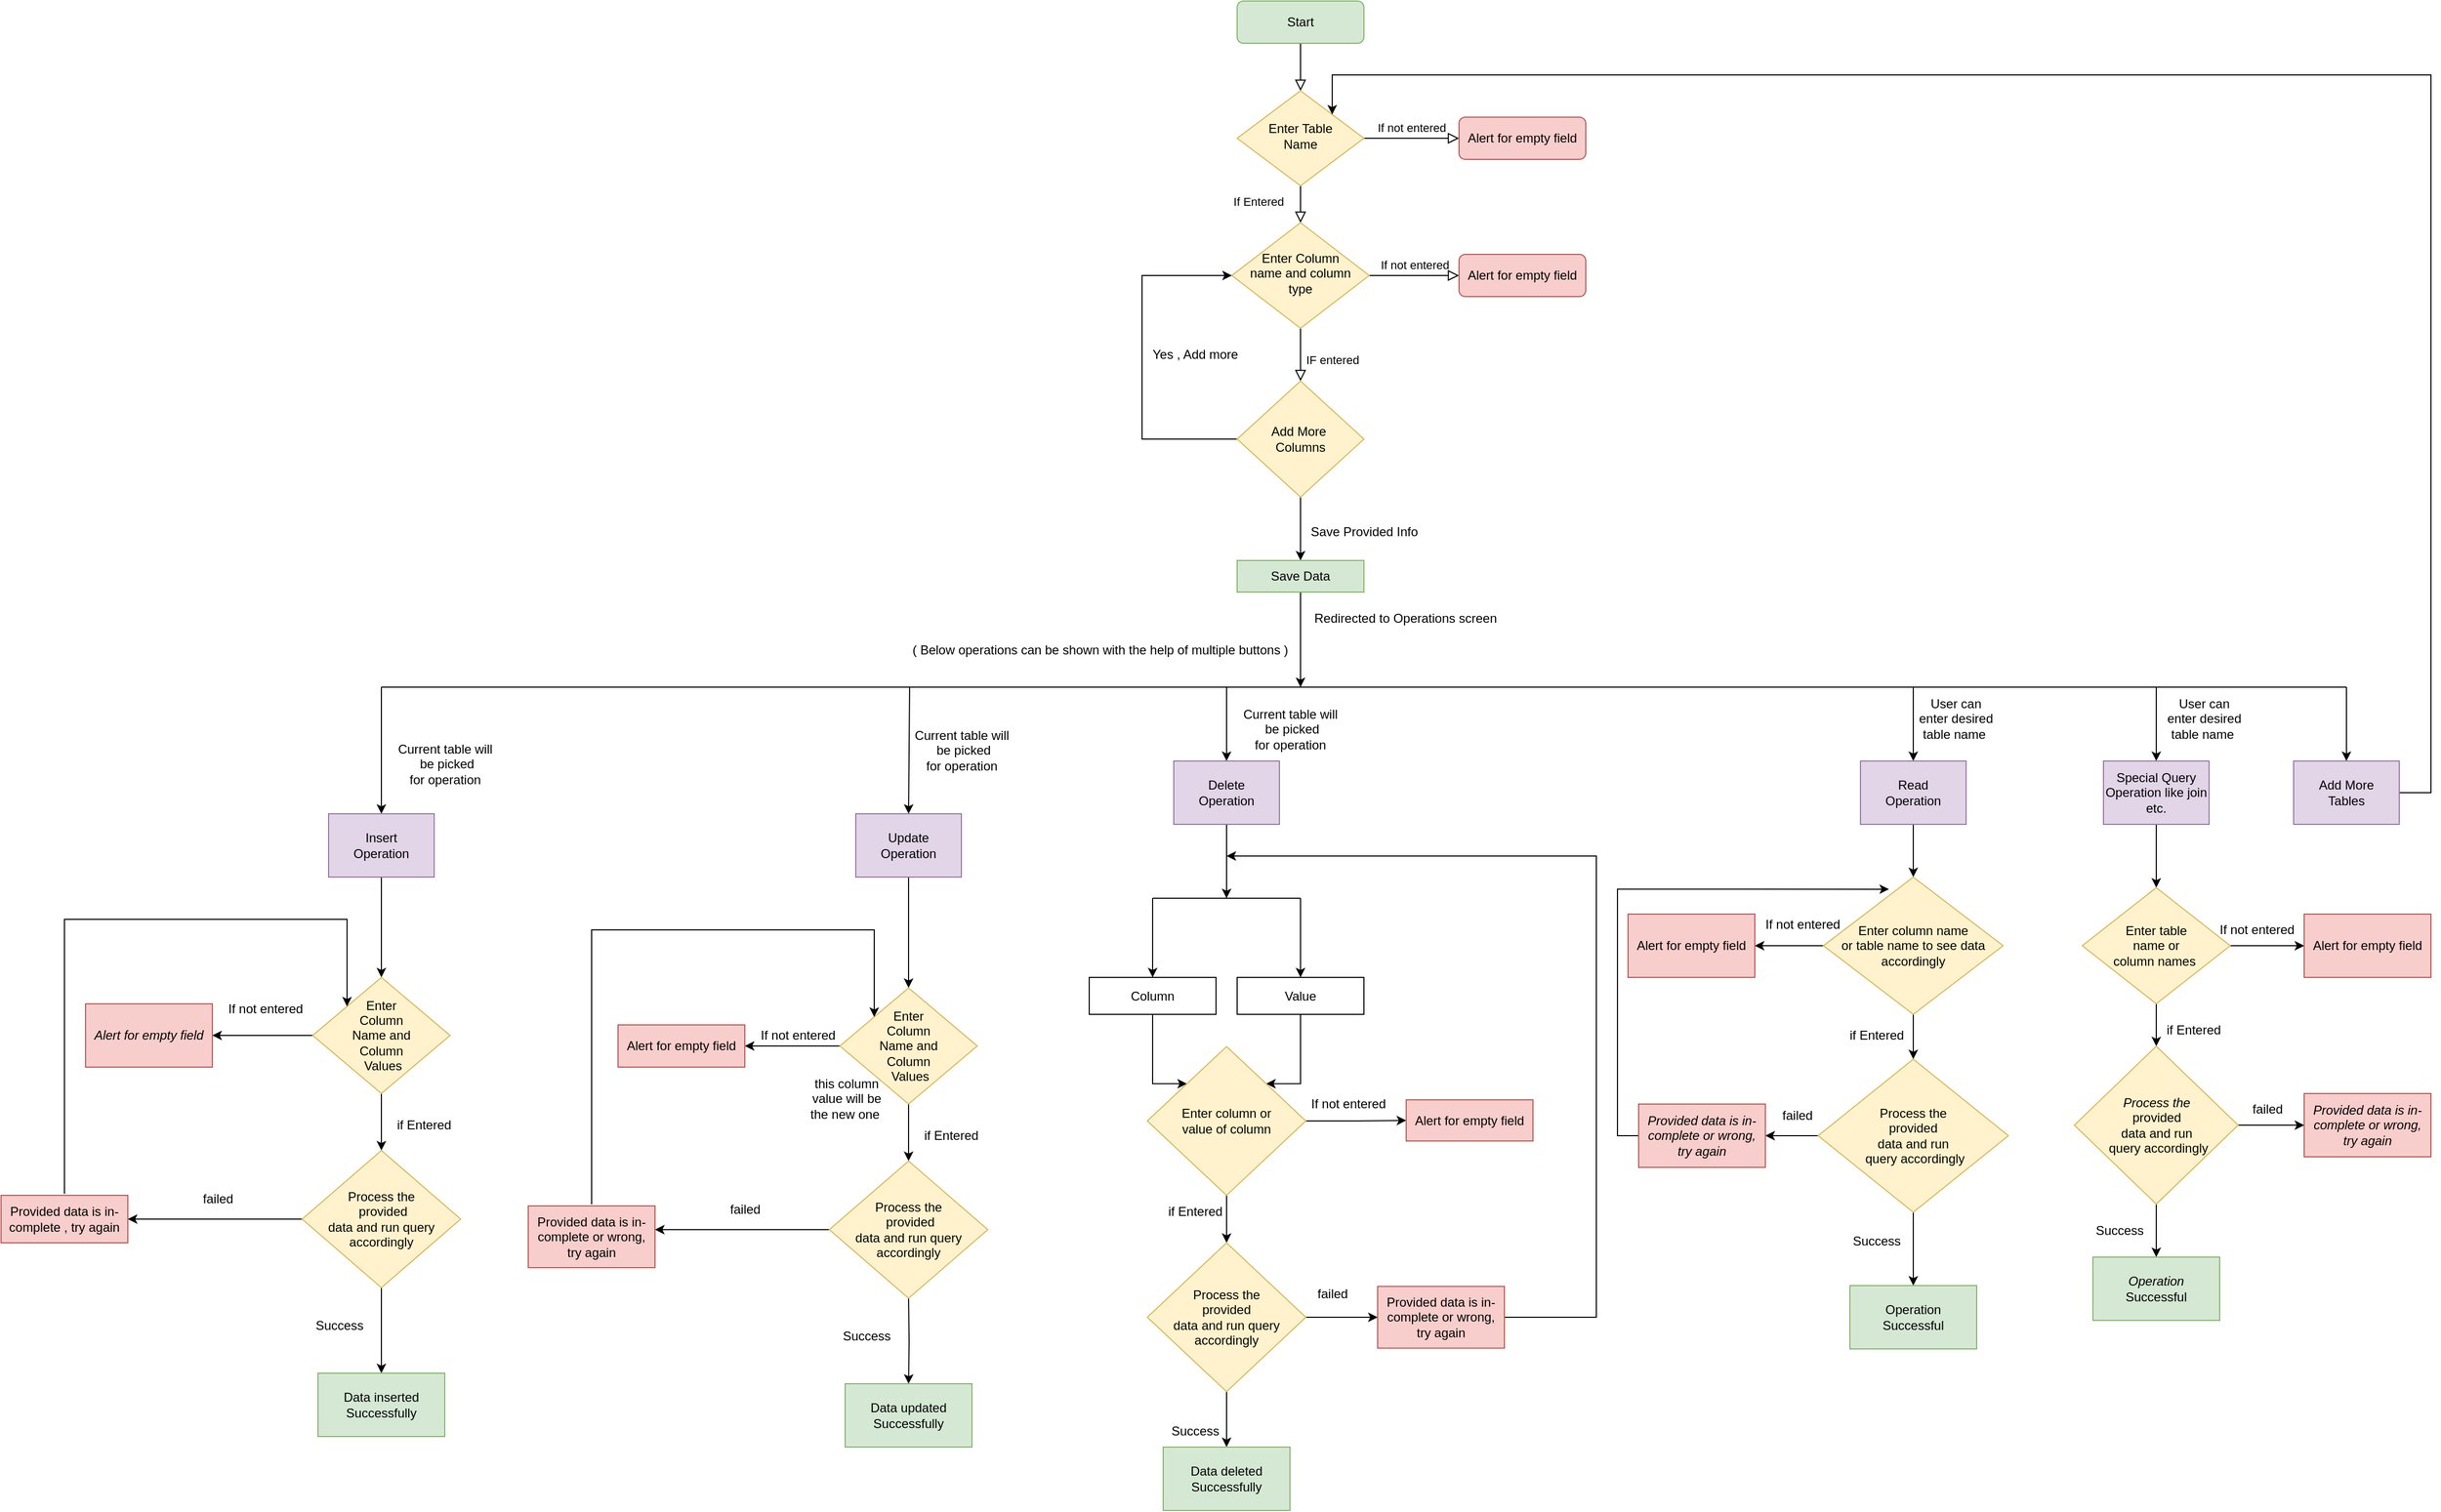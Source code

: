 <mxfile version="21.4.0" type="github">
  <diagram id="C5RBs43oDa-KdzZeNtuy" name="Page-1">
    <mxGraphModel dx="3404" dy="968" grid="1" gridSize="10" guides="1" tooltips="1" connect="1" arrows="1" fold="1" page="1" pageScale="1" pageWidth="827" pageHeight="1169" math="0" shadow="0">
      <root>
        <mxCell id="WIyWlLk6GJQsqaUBKTNV-0" />
        <mxCell id="WIyWlLk6GJQsqaUBKTNV-1" parent="WIyWlLk6GJQsqaUBKTNV-0" />
        <mxCell id="WIyWlLk6GJQsqaUBKTNV-2" value="" style="rounded=0;html=1;jettySize=auto;orthogonalLoop=1;fontSize=11;endArrow=block;endFill=0;endSize=8;strokeWidth=1;shadow=0;labelBackgroundColor=none;edgeStyle=orthogonalEdgeStyle;" parent="WIyWlLk6GJQsqaUBKTNV-1" source="WIyWlLk6GJQsqaUBKTNV-3" target="WIyWlLk6GJQsqaUBKTNV-6" edge="1">
          <mxGeometry relative="1" as="geometry" />
        </mxCell>
        <mxCell id="WIyWlLk6GJQsqaUBKTNV-3" value="Start" style="rounded=1;whiteSpace=wrap;html=1;fontSize=12;glass=0;strokeWidth=1;shadow=0;fillColor=#d5e8d4;strokeColor=#82b366;" parent="WIyWlLk6GJQsqaUBKTNV-1" vertex="1">
          <mxGeometry x="160" y="80" width="120" height="40" as="geometry" />
        </mxCell>
        <mxCell id="WIyWlLk6GJQsqaUBKTNV-4" value="If Entered" style="rounded=0;html=1;jettySize=auto;orthogonalLoop=1;fontSize=11;endArrow=block;endFill=0;endSize=8;strokeWidth=1;shadow=0;labelBackgroundColor=none;edgeStyle=orthogonalEdgeStyle;" parent="WIyWlLk6GJQsqaUBKTNV-1" source="WIyWlLk6GJQsqaUBKTNV-6" target="WIyWlLk6GJQsqaUBKTNV-10" edge="1">
          <mxGeometry x="0.111" y="-40" relative="1" as="geometry">
            <mxPoint as="offset" />
          </mxGeometry>
        </mxCell>
        <mxCell id="WIyWlLk6GJQsqaUBKTNV-5" value="If not entered" style="edgeStyle=orthogonalEdgeStyle;rounded=0;html=1;jettySize=auto;orthogonalLoop=1;fontSize=11;endArrow=block;endFill=0;endSize=8;strokeWidth=1;shadow=0;labelBackgroundColor=none;" parent="WIyWlLk6GJQsqaUBKTNV-1" source="WIyWlLk6GJQsqaUBKTNV-6" target="WIyWlLk6GJQsqaUBKTNV-7" edge="1">
          <mxGeometry y="10" relative="1" as="geometry">
            <mxPoint as="offset" />
          </mxGeometry>
        </mxCell>
        <mxCell id="WIyWlLk6GJQsqaUBKTNV-6" value="Enter Table&lt;br&gt;Name" style="rhombus;whiteSpace=wrap;html=1;shadow=0;fontFamily=Helvetica;fontSize=12;align=center;strokeWidth=1;spacing=6;spacingTop=-4;fillColor=#fff2cc;strokeColor=#d6b656;" parent="WIyWlLk6GJQsqaUBKTNV-1" vertex="1">
          <mxGeometry x="160" y="165" width="120" height="90" as="geometry" />
        </mxCell>
        <mxCell id="WIyWlLk6GJQsqaUBKTNV-7" value="Alert for empty field" style="rounded=1;whiteSpace=wrap;html=1;fontSize=12;glass=0;strokeWidth=1;shadow=0;fillColor=#f8cecc;strokeColor=#b85450;" parent="WIyWlLk6GJQsqaUBKTNV-1" vertex="1">
          <mxGeometry x="370" y="190" width="120" height="40" as="geometry" />
        </mxCell>
        <mxCell id="WIyWlLk6GJQsqaUBKTNV-8" value="IF entered" style="rounded=0;html=1;jettySize=auto;orthogonalLoop=1;fontSize=11;endArrow=block;endFill=0;endSize=8;strokeWidth=1;shadow=0;labelBackgroundColor=none;edgeStyle=orthogonalEdgeStyle;entryX=0.5;entryY=0;entryDx=0;entryDy=0;" parent="WIyWlLk6GJQsqaUBKTNV-1" source="WIyWlLk6GJQsqaUBKTNV-10" target="-_lmY-xBmMYkseRW9HX6-0" edge="1">
          <mxGeometry x="0.2" y="30" relative="1" as="geometry">
            <mxPoint as="offset" />
            <mxPoint x="220" y="440" as="targetPoint" />
          </mxGeometry>
        </mxCell>
        <mxCell id="WIyWlLk6GJQsqaUBKTNV-9" value="If not entered" style="edgeStyle=orthogonalEdgeStyle;rounded=0;html=1;jettySize=auto;orthogonalLoop=1;fontSize=11;endArrow=block;endFill=0;endSize=8;strokeWidth=1;shadow=0;labelBackgroundColor=none;" parent="WIyWlLk6GJQsqaUBKTNV-1" source="WIyWlLk6GJQsqaUBKTNV-10" target="WIyWlLk6GJQsqaUBKTNV-12" edge="1">
          <mxGeometry y="10" relative="1" as="geometry">
            <mxPoint as="offset" />
          </mxGeometry>
        </mxCell>
        <mxCell id="WIyWlLk6GJQsqaUBKTNV-10" value="Enter Column &lt;br&gt;name and column type" style="rhombus;whiteSpace=wrap;html=1;shadow=0;fontFamily=Helvetica;fontSize=12;align=center;strokeWidth=1;spacing=6;spacingTop=-4;fillColor=#fff2cc;strokeColor=#d6b656;" parent="WIyWlLk6GJQsqaUBKTNV-1" vertex="1">
          <mxGeometry x="155" y="290" width="130" height="100" as="geometry" />
        </mxCell>
        <mxCell id="WIyWlLk6GJQsqaUBKTNV-12" value="Alert for empty field" style="rounded=1;whiteSpace=wrap;html=1;fontSize=12;glass=0;strokeWidth=1;shadow=0;fillColor=#f8cecc;strokeColor=#b85450;" parent="WIyWlLk6GJQsqaUBKTNV-1" vertex="1">
          <mxGeometry x="370" y="320" width="120" height="40" as="geometry" />
        </mxCell>
        <mxCell id="-_lmY-xBmMYkseRW9HX6-1" style="edgeStyle=orthogonalEdgeStyle;rounded=0;orthogonalLoop=1;jettySize=auto;html=1;entryX=0;entryY=0.5;entryDx=0;entryDy=0;" parent="WIyWlLk6GJQsqaUBKTNV-1" source="-_lmY-xBmMYkseRW9HX6-0" target="WIyWlLk6GJQsqaUBKTNV-10" edge="1">
          <mxGeometry relative="1" as="geometry">
            <Array as="points">
              <mxPoint x="70" y="495" />
              <mxPoint x="70" y="340" />
            </Array>
          </mxGeometry>
        </mxCell>
        <mxCell id="-_lmY-xBmMYkseRW9HX6-4" value="" style="edgeStyle=orthogonalEdgeStyle;rounded=0;orthogonalLoop=1;jettySize=auto;html=1;" parent="WIyWlLk6GJQsqaUBKTNV-1" source="-_lmY-xBmMYkseRW9HX6-0" target="-_lmY-xBmMYkseRW9HX6-3" edge="1">
          <mxGeometry relative="1" as="geometry" />
        </mxCell>
        <mxCell id="-_lmY-xBmMYkseRW9HX6-0" value="Add More&amp;nbsp;&lt;br&gt;Columns" style="rhombus;whiteSpace=wrap;html=1;fillColor=#fff2cc;strokeColor=#d6b656;" parent="WIyWlLk6GJQsqaUBKTNV-1" vertex="1">
          <mxGeometry x="160" y="440" width="120" height="110" as="geometry" />
        </mxCell>
        <mxCell id="-_lmY-xBmMYkseRW9HX6-2" value="Yes , Add more" style="text;html=1;align=center;verticalAlign=middle;resizable=0;points=[];autosize=1;strokeColor=none;fillColor=none;" parent="WIyWlLk6GJQsqaUBKTNV-1" vertex="1">
          <mxGeometry x="70" y="400" width="100" height="30" as="geometry" />
        </mxCell>
        <mxCell id="-_lmY-xBmMYkseRW9HX6-7" value="" style="edgeStyle=orthogonalEdgeStyle;rounded=0;orthogonalLoop=1;jettySize=auto;html=1;" parent="WIyWlLk6GJQsqaUBKTNV-1" source="-_lmY-xBmMYkseRW9HX6-3" edge="1">
          <mxGeometry relative="1" as="geometry">
            <mxPoint x="220" y="730" as="targetPoint" />
          </mxGeometry>
        </mxCell>
        <mxCell id="-_lmY-xBmMYkseRW9HX6-3" value="Save Data" style="whiteSpace=wrap;html=1;fillColor=#d5e8d4;strokeColor=#82b366;" parent="WIyWlLk6GJQsqaUBKTNV-1" vertex="1">
          <mxGeometry x="160" y="610" width="120" height="30" as="geometry" />
        </mxCell>
        <mxCell id="-_lmY-xBmMYkseRW9HX6-5" value="Save Provided Info" style="text;html=1;align=center;verticalAlign=middle;resizable=0;points=[];autosize=1;strokeColor=none;fillColor=none;" parent="WIyWlLk6GJQsqaUBKTNV-1" vertex="1">
          <mxGeometry x="220" y="568" width="120" height="30" as="geometry" />
        </mxCell>
        <mxCell id="-_lmY-xBmMYkseRW9HX6-8" value="Redirected to Operations screen" style="text;html=1;align=center;verticalAlign=middle;resizable=0;points=[];autosize=1;strokeColor=none;fillColor=none;" parent="WIyWlLk6GJQsqaUBKTNV-1" vertex="1">
          <mxGeometry x="219" y="650" width="200" height="30" as="geometry" />
        </mxCell>
        <mxCell id="-_lmY-xBmMYkseRW9HX6-9" value="" style="endArrow=none;html=1;rounded=0;" parent="WIyWlLk6GJQsqaUBKTNV-1" edge="1">
          <mxGeometry width="50" height="50" relative="1" as="geometry">
            <mxPoint x="-650" y="730" as="sourcePoint" />
            <mxPoint x="1210" y="730" as="targetPoint" />
          </mxGeometry>
        </mxCell>
        <mxCell id="-_lmY-xBmMYkseRW9HX6-10" value="" style="endArrow=classic;html=1;rounded=0;entryX=0.5;entryY=0;entryDx=0;entryDy=0;" parent="WIyWlLk6GJQsqaUBKTNV-1" target="-_lmY-xBmMYkseRW9HX6-14" edge="1">
          <mxGeometry width="50" height="50" relative="1" as="geometry">
            <mxPoint x="-150" y="730" as="sourcePoint" />
            <mxPoint x="10" y="800" as="targetPoint" />
          </mxGeometry>
        </mxCell>
        <mxCell id="-_lmY-xBmMYkseRW9HX6-11" value="" style="endArrow=classic;html=1;rounded=0;entryX=0.5;entryY=0;entryDx=0;entryDy=0;" parent="WIyWlLk6GJQsqaUBKTNV-1" target="-_lmY-xBmMYkseRW9HX6-15" edge="1">
          <mxGeometry width="50" height="50" relative="1" as="geometry">
            <mxPoint x="150" y="730" as="sourcePoint" />
            <mxPoint x="155" y="800" as="targetPoint" />
          </mxGeometry>
        </mxCell>
        <mxCell id="-_lmY-xBmMYkseRW9HX6-12" value="" style="endArrow=classic;html=1;rounded=0;entryX=0.5;entryY=0;entryDx=0;entryDy=0;" parent="WIyWlLk6GJQsqaUBKTNV-1" target="-_lmY-xBmMYkseRW9HX6-16" edge="1">
          <mxGeometry width="50" height="50" relative="1" as="geometry">
            <mxPoint x="800" y="730" as="sourcePoint" />
            <mxPoint x="300" y="800" as="targetPoint" />
          </mxGeometry>
        </mxCell>
        <mxCell id="-_lmY-xBmMYkseRW9HX6-13" value="" style="endArrow=classic;html=1;rounded=0;entryX=0.5;entryY=0;entryDx=0;entryDy=0;" parent="WIyWlLk6GJQsqaUBKTNV-1" target="-_lmY-xBmMYkseRW9HX6-18" edge="1">
          <mxGeometry width="50" height="50" relative="1" as="geometry">
            <mxPoint x="1030" y="730" as="sourcePoint" />
            <mxPoint x="429.58" y="800" as="targetPoint" />
          </mxGeometry>
        </mxCell>
        <mxCell id="26U39ZKC2mWOHKfWvAKI-32" style="edgeStyle=orthogonalEdgeStyle;rounded=0;orthogonalLoop=1;jettySize=auto;html=1;entryX=0.5;entryY=0;entryDx=0;entryDy=0;" edge="1" parent="WIyWlLk6GJQsqaUBKTNV-1" source="-_lmY-xBmMYkseRW9HX6-14" target="26U39ZKC2mWOHKfWvAKI-20">
          <mxGeometry relative="1" as="geometry" />
        </mxCell>
        <mxCell id="-_lmY-xBmMYkseRW9HX6-14" value="&lt;span style=&quot;font-style: normal;&quot;&gt;Update &lt;br&gt;Operation&lt;/span&gt;" style="rounded=0;whiteSpace=wrap;html=1;fontStyle=2;fillColor=#e1d5e7;strokeColor=#9673a6;" parent="WIyWlLk6GJQsqaUBKTNV-1" vertex="1">
          <mxGeometry x="-201" y="850" width="100" height="60" as="geometry" />
        </mxCell>
        <mxCell id="26U39ZKC2mWOHKfWvAKI-34" style="edgeStyle=orthogonalEdgeStyle;rounded=0;orthogonalLoop=1;jettySize=auto;html=1;" edge="1" parent="WIyWlLk6GJQsqaUBKTNV-1" source="-_lmY-xBmMYkseRW9HX6-15">
          <mxGeometry relative="1" as="geometry">
            <mxPoint x="150" y="930" as="targetPoint" />
          </mxGeometry>
        </mxCell>
        <mxCell id="-_lmY-xBmMYkseRW9HX6-15" value="&lt;span style=&quot;font-style: normal;&quot;&gt;Delete &lt;br&gt;Operation&lt;/span&gt;" style="rounded=0;whiteSpace=wrap;html=1;fontStyle=2;fillColor=#e1d5e7;strokeColor=#9673a6;" parent="WIyWlLk6GJQsqaUBKTNV-1" vertex="1">
          <mxGeometry x="100" y="800" width="100" height="60" as="geometry" />
        </mxCell>
        <mxCell id="26U39ZKC2mWOHKfWvAKI-61" value="" style="edgeStyle=orthogonalEdgeStyle;rounded=0;orthogonalLoop=1;jettySize=auto;html=1;" edge="1" parent="WIyWlLk6GJQsqaUBKTNV-1" source="-_lmY-xBmMYkseRW9HX6-16" target="26U39ZKC2mWOHKfWvAKI-60">
          <mxGeometry relative="1" as="geometry" />
        </mxCell>
        <mxCell id="-_lmY-xBmMYkseRW9HX6-16" value="&lt;span style=&quot;font-style: normal;&quot;&gt;Read &lt;br&gt;Operation&lt;/span&gt;" style="rounded=0;whiteSpace=wrap;html=1;fontStyle=2;fillColor=#e1d5e7;strokeColor=#9673a6;" parent="WIyWlLk6GJQsqaUBKTNV-1" vertex="1">
          <mxGeometry x="750" y="800" width="100" height="60" as="geometry" />
        </mxCell>
        <mxCell id="26U39ZKC2mWOHKfWvAKI-77" value="" style="edgeStyle=orthogonalEdgeStyle;rounded=0;orthogonalLoop=1;jettySize=auto;html=1;" edge="1" parent="WIyWlLk6GJQsqaUBKTNV-1" source="-_lmY-xBmMYkseRW9HX6-18" target="26U39ZKC2mWOHKfWvAKI-76">
          <mxGeometry relative="1" as="geometry" />
        </mxCell>
        <mxCell id="-_lmY-xBmMYkseRW9HX6-18" value="&lt;span style=&quot;font-style: normal;&quot;&gt;Special Query Operation like join etc.&lt;/span&gt;" style="rounded=0;whiteSpace=wrap;html=1;fontStyle=2;fillColor=#e1d5e7;strokeColor=#9673a6;" parent="WIyWlLk6GJQsqaUBKTNV-1" vertex="1">
          <mxGeometry x="980" y="800" width="100" height="60" as="geometry" />
        </mxCell>
        <mxCell id="-_lmY-xBmMYkseRW9HX6-19" value="" style="endArrow=classic;html=1;rounded=0;entryX=0.5;entryY=0;entryDx=0;entryDy=0;" parent="WIyWlLk6GJQsqaUBKTNV-1" target="-_lmY-xBmMYkseRW9HX6-20" edge="1">
          <mxGeometry width="50" height="50" relative="1" as="geometry">
            <mxPoint x="1210" y="730" as="sourcePoint" />
            <mxPoint x="560" y="800" as="targetPoint" />
          </mxGeometry>
        </mxCell>
        <mxCell id="26U39ZKC2mWOHKfWvAKI-13" style="edgeStyle=orthogonalEdgeStyle;rounded=0;orthogonalLoop=1;jettySize=auto;html=1;entryX=1;entryY=0;entryDx=0;entryDy=0;exitX=1;exitY=0.5;exitDx=0;exitDy=0;" edge="1" parent="WIyWlLk6GJQsqaUBKTNV-1" source="-_lmY-xBmMYkseRW9HX6-20" target="WIyWlLk6GJQsqaUBKTNV-6">
          <mxGeometry relative="1" as="geometry">
            <Array as="points">
              <mxPoint x="1290" y="830" />
              <mxPoint x="1290" y="150" />
              <mxPoint x="250" y="150" />
            </Array>
          </mxGeometry>
        </mxCell>
        <mxCell id="-_lmY-xBmMYkseRW9HX6-20" value="&lt;span style=&quot;font-style: normal;&quot;&gt;Add More &lt;br&gt;Tables&lt;/span&gt;" style="rounded=0;whiteSpace=wrap;html=1;fontStyle=2;fillColor=#e1d5e7;strokeColor=#9673a6;" parent="WIyWlLk6GJQsqaUBKTNV-1" vertex="1">
          <mxGeometry x="1160" y="800" width="100" height="60" as="geometry" />
        </mxCell>
        <mxCell id="-_lmY-xBmMYkseRW9HX6-21" value="( Below operations can be shown with the help of multiple buttons )" style="text;html=1;align=center;verticalAlign=middle;resizable=0;points=[];autosize=1;strokeColor=none;fillColor=none;" parent="WIyWlLk6GJQsqaUBKTNV-1" vertex="1">
          <mxGeometry x="-160" y="680" width="380" height="30" as="geometry" />
        </mxCell>
        <mxCell id="-_lmY-xBmMYkseRW9HX6-22" value="" style="endArrow=classic;html=1;rounded=0;entryX=0.5;entryY=0;entryDx=0;entryDy=0;" parent="WIyWlLk6GJQsqaUBKTNV-1" target="-_lmY-xBmMYkseRW9HX6-23" edge="1">
          <mxGeometry width="50" height="50" relative="1" as="geometry">
            <mxPoint x="-650" y="730" as="sourcePoint" />
            <mxPoint x="-160" y="800" as="targetPoint" />
          </mxGeometry>
        </mxCell>
        <mxCell id="26U39ZKC2mWOHKfWvAKI-1" value="" style="edgeStyle=orthogonalEdgeStyle;rounded=0;orthogonalLoop=1;jettySize=auto;html=1;" edge="1" parent="WIyWlLk6GJQsqaUBKTNV-1" source="-_lmY-xBmMYkseRW9HX6-23" target="26U39ZKC2mWOHKfWvAKI-0">
          <mxGeometry relative="1" as="geometry" />
        </mxCell>
        <mxCell id="-_lmY-xBmMYkseRW9HX6-23" value="&lt;span style=&quot;font-style: normal;&quot;&gt;Insert &lt;br&gt;Operation&lt;/span&gt;" style="rounded=0;whiteSpace=wrap;html=1;fontStyle=2;fillColor=#e1d5e7;strokeColor=#9673a6;" parent="WIyWlLk6GJQsqaUBKTNV-1" vertex="1">
          <mxGeometry x="-700" y="850" width="100" height="60" as="geometry" />
        </mxCell>
        <mxCell id="26U39ZKC2mWOHKfWvAKI-3" value="" style="edgeStyle=orthogonalEdgeStyle;rounded=0;orthogonalLoop=1;jettySize=auto;html=1;" edge="1" parent="WIyWlLk6GJQsqaUBKTNV-1" source="26U39ZKC2mWOHKfWvAKI-0" target="26U39ZKC2mWOHKfWvAKI-2">
          <mxGeometry relative="1" as="geometry" />
        </mxCell>
        <mxCell id="26U39ZKC2mWOHKfWvAKI-6" value="" style="edgeStyle=orthogonalEdgeStyle;rounded=0;orthogonalLoop=1;jettySize=auto;html=1;entryX=0.5;entryY=0;entryDx=0;entryDy=0;" edge="1" parent="WIyWlLk6GJQsqaUBKTNV-1" source="26U39ZKC2mWOHKfWvAKI-0" target="26U39ZKC2mWOHKfWvAKI-9">
          <mxGeometry relative="1" as="geometry">
            <mxPoint x="-160" y="1090" as="targetPoint" />
          </mxGeometry>
        </mxCell>
        <mxCell id="26U39ZKC2mWOHKfWvAKI-0" value="&lt;span style=&quot;font-style: normal;&quot;&gt;Enter &lt;br&gt;Column &lt;br&gt;Name and &lt;br&gt;Column&lt;br&gt;&amp;nbsp;Values&lt;/span&gt;" style="rhombus;whiteSpace=wrap;html=1;rounded=0;fontStyle=2;fillColor=#fff2cc;strokeColor=#d6b656;" vertex="1" parent="WIyWlLk6GJQsqaUBKTNV-1">
          <mxGeometry x="-715" y="1005" width="130" height="110" as="geometry" />
        </mxCell>
        <mxCell id="26U39ZKC2mWOHKfWvAKI-2" value="Alert for empty field" style="whiteSpace=wrap;html=1;rounded=0;fontStyle=2;fillColor=#f8cecc;strokeColor=#b85450;" vertex="1" parent="WIyWlLk6GJQsqaUBKTNV-1">
          <mxGeometry x="-930" y="1030" width="120" height="60" as="geometry" />
        </mxCell>
        <mxCell id="26U39ZKC2mWOHKfWvAKI-4" value="If not entered" style="text;html=1;align=center;verticalAlign=middle;resizable=0;points=[];autosize=1;strokeColor=none;fillColor=none;" vertex="1" parent="WIyWlLk6GJQsqaUBKTNV-1">
          <mxGeometry x="-805" y="1020" width="90" height="30" as="geometry" />
        </mxCell>
        <mxCell id="26U39ZKC2mWOHKfWvAKI-7" value="if Entered" style="text;html=1;align=center;verticalAlign=middle;resizable=0;points=[];autosize=1;strokeColor=none;fillColor=none;" vertex="1" parent="WIyWlLk6GJQsqaUBKTNV-1">
          <mxGeometry x="-645" y="1130" width="70" height="30" as="geometry" />
        </mxCell>
        <mxCell id="26U39ZKC2mWOHKfWvAKI-11" value="" style="edgeStyle=orthogonalEdgeStyle;rounded=0;orthogonalLoop=1;jettySize=auto;html=1;" edge="1" parent="WIyWlLk6GJQsqaUBKTNV-1" source="26U39ZKC2mWOHKfWvAKI-9" target="26U39ZKC2mWOHKfWvAKI-10">
          <mxGeometry relative="1" as="geometry" />
        </mxCell>
        <mxCell id="26U39ZKC2mWOHKfWvAKI-15" value="" style="edgeStyle=orthogonalEdgeStyle;rounded=0;orthogonalLoop=1;jettySize=auto;html=1;" edge="1" parent="WIyWlLk6GJQsqaUBKTNV-1" source="26U39ZKC2mWOHKfWvAKI-9" target="26U39ZKC2mWOHKfWvAKI-14">
          <mxGeometry relative="1" as="geometry" />
        </mxCell>
        <mxCell id="26U39ZKC2mWOHKfWvAKI-9" value="Process the&lt;br&gt;&amp;nbsp;provided &lt;br&gt;data and run query accordingly" style="rhombus;whiteSpace=wrap;html=1;fillColor=#fff2cc;strokeColor=#d6b656;" vertex="1" parent="WIyWlLk6GJQsqaUBKTNV-1">
          <mxGeometry x="-725" y="1169" width="150" height="130" as="geometry" />
        </mxCell>
        <mxCell id="26U39ZKC2mWOHKfWvAKI-10" value="Data inserted Successfully" style="whiteSpace=wrap;html=1;fillColor=#d5e8d4;strokeColor=#82b366;" vertex="1" parent="WIyWlLk6GJQsqaUBKTNV-1">
          <mxGeometry x="-710" y="1380" width="120" height="60" as="geometry" />
        </mxCell>
        <mxCell id="26U39ZKC2mWOHKfWvAKI-12" value="Success" style="text;html=1;align=center;verticalAlign=middle;resizable=0;points=[];autosize=1;strokeColor=none;fillColor=none;" vertex="1" parent="WIyWlLk6GJQsqaUBKTNV-1">
          <mxGeometry x="-725" y="1320" width="70" height="30" as="geometry" />
        </mxCell>
        <mxCell id="26U39ZKC2mWOHKfWvAKI-17" style="edgeStyle=orthogonalEdgeStyle;rounded=0;orthogonalLoop=1;jettySize=auto;html=1;entryX=0;entryY=0;entryDx=0;entryDy=0;" edge="1" parent="WIyWlLk6GJQsqaUBKTNV-1" target="26U39ZKC2mWOHKfWvAKI-0">
          <mxGeometry relative="1" as="geometry">
            <mxPoint x="-950" y="1210" as="sourcePoint" />
            <Array as="points">
              <mxPoint x="-950" y="950" />
              <mxPoint x="-682" y="950" />
            </Array>
          </mxGeometry>
        </mxCell>
        <mxCell id="26U39ZKC2mWOHKfWvAKI-14" value="Provided data is in-complete , try again" style="whiteSpace=wrap;html=1;fillColor=#f8cecc;strokeColor=#b85450;" vertex="1" parent="WIyWlLk6GJQsqaUBKTNV-1">
          <mxGeometry x="-1010" y="1211.5" width="120" height="45" as="geometry" />
        </mxCell>
        <mxCell id="26U39ZKC2mWOHKfWvAKI-16" value="failed" style="text;html=1;align=center;verticalAlign=middle;resizable=0;points=[];autosize=1;strokeColor=none;fillColor=none;" vertex="1" parent="WIyWlLk6GJQsqaUBKTNV-1">
          <mxGeometry x="-830" y="1200" width="50" height="30" as="geometry" />
        </mxCell>
        <mxCell id="26U39ZKC2mWOHKfWvAKI-18" value="" style="edgeStyle=orthogonalEdgeStyle;rounded=0;orthogonalLoop=1;jettySize=auto;html=1;" edge="1" source="26U39ZKC2mWOHKfWvAKI-20" target="26U39ZKC2mWOHKfWvAKI-21" parent="WIyWlLk6GJQsqaUBKTNV-1">
          <mxGeometry relative="1" as="geometry" />
        </mxCell>
        <mxCell id="26U39ZKC2mWOHKfWvAKI-19" value="" style="edgeStyle=orthogonalEdgeStyle;rounded=0;orthogonalLoop=1;jettySize=auto;html=1;entryX=0.5;entryY=0;entryDx=0;entryDy=0;" edge="1" source="26U39ZKC2mWOHKfWvAKI-20" parent="WIyWlLk6GJQsqaUBKTNV-1">
          <mxGeometry relative="1" as="geometry">
            <mxPoint x="-151.0" y="1179" as="targetPoint" />
          </mxGeometry>
        </mxCell>
        <mxCell id="26U39ZKC2mWOHKfWvAKI-20" value="&lt;span style=&quot;font-style: normal;&quot;&gt;Enter &lt;br&gt;Column &lt;br&gt;Name and &lt;br&gt;Column&lt;br&gt;&amp;nbsp;Values&lt;/span&gt;" style="rhombus;whiteSpace=wrap;html=1;rounded=0;fontStyle=2;fillColor=#fff2cc;strokeColor=#d6b656;" vertex="1" parent="WIyWlLk6GJQsqaUBKTNV-1">
          <mxGeometry x="-216" y="1015" width="130" height="110" as="geometry" />
        </mxCell>
        <mxCell id="26U39ZKC2mWOHKfWvAKI-21" value="&lt;span style=&quot;font-style: normal;&quot;&gt;Alert for empty field&lt;/span&gt;" style="whiteSpace=wrap;html=1;rounded=0;fontStyle=2;fillColor=#f8cecc;strokeColor=#b85450;" vertex="1" parent="WIyWlLk6GJQsqaUBKTNV-1">
          <mxGeometry x="-426" y="1050" width="120" height="40" as="geometry" />
        </mxCell>
        <mxCell id="26U39ZKC2mWOHKfWvAKI-22" value="If not entered" style="text;html=1;align=center;verticalAlign=middle;resizable=0;points=[];autosize=1;strokeColor=none;fillColor=none;" vertex="1" parent="WIyWlLk6GJQsqaUBKTNV-1">
          <mxGeometry x="-301" y="1045" width="90" height="30" as="geometry" />
        </mxCell>
        <mxCell id="26U39ZKC2mWOHKfWvAKI-23" value="if Entered" style="text;html=1;align=center;verticalAlign=middle;resizable=0;points=[];autosize=1;strokeColor=none;fillColor=none;" vertex="1" parent="WIyWlLk6GJQsqaUBKTNV-1">
          <mxGeometry x="-146" y="1140" width="70" height="30" as="geometry" />
        </mxCell>
        <mxCell id="26U39ZKC2mWOHKfWvAKI-24" value="" style="edgeStyle=orthogonalEdgeStyle;rounded=0;orthogonalLoop=1;jettySize=auto;html=1;" edge="1" target="26U39ZKC2mWOHKfWvAKI-27" parent="WIyWlLk6GJQsqaUBKTNV-1">
          <mxGeometry relative="1" as="geometry">
            <mxPoint x="-151.0" y="1309" as="sourcePoint" />
          </mxGeometry>
        </mxCell>
        <mxCell id="26U39ZKC2mWOHKfWvAKI-25" value="" style="edgeStyle=orthogonalEdgeStyle;rounded=0;orthogonalLoop=1;jettySize=auto;html=1;" edge="1" parent="WIyWlLk6GJQsqaUBKTNV-1">
          <mxGeometry relative="1" as="geometry">
            <mxPoint x="-226.0" y="1244" as="sourcePoint" />
            <mxPoint x="-391.0" y="1244" as="targetPoint" />
          </mxGeometry>
        </mxCell>
        <mxCell id="26U39ZKC2mWOHKfWvAKI-26" value="Process the&lt;br&gt;&amp;nbsp;provided &lt;br&gt;data and run query accordingly" style="rhombus;whiteSpace=wrap;html=1;fillColor=#fff2cc;strokeColor=#d6b656;" vertex="1" parent="WIyWlLk6GJQsqaUBKTNV-1">
          <mxGeometry x="-226" y="1179" width="150" height="130" as="geometry" />
        </mxCell>
        <mxCell id="26U39ZKC2mWOHKfWvAKI-27" value="Data updated Successfully" style="whiteSpace=wrap;html=1;fillColor=#d5e8d4;strokeColor=#82b366;" vertex="1" parent="WIyWlLk6GJQsqaUBKTNV-1">
          <mxGeometry x="-211" y="1390" width="120" height="60" as="geometry" />
        </mxCell>
        <mxCell id="26U39ZKC2mWOHKfWvAKI-28" value="Success" style="text;html=1;align=center;verticalAlign=middle;resizable=0;points=[];autosize=1;strokeColor=none;fillColor=none;" vertex="1" parent="WIyWlLk6GJQsqaUBKTNV-1">
          <mxGeometry x="-226" y="1330" width="70" height="30" as="geometry" />
        </mxCell>
        <mxCell id="26U39ZKC2mWOHKfWvAKI-29" style="edgeStyle=orthogonalEdgeStyle;rounded=0;orthogonalLoop=1;jettySize=auto;html=1;entryX=0;entryY=0;entryDx=0;entryDy=0;" edge="1" target="26U39ZKC2mWOHKfWvAKI-20" parent="WIyWlLk6GJQsqaUBKTNV-1">
          <mxGeometry relative="1" as="geometry">
            <mxPoint x="-451" y="1220" as="sourcePoint" />
            <Array as="points">
              <mxPoint x="-451" y="960" />
              <mxPoint x="-183" y="960" />
            </Array>
          </mxGeometry>
        </mxCell>
        <mxCell id="26U39ZKC2mWOHKfWvAKI-30" value="Provided data is in-complete or wrong, try again" style="whiteSpace=wrap;html=1;fillColor=#f8cecc;strokeColor=#b85450;" vertex="1" parent="WIyWlLk6GJQsqaUBKTNV-1">
          <mxGeometry x="-511" y="1221.5" width="120" height="58.5" as="geometry" />
        </mxCell>
        <mxCell id="26U39ZKC2mWOHKfWvAKI-31" value="failed" style="text;html=1;align=center;verticalAlign=middle;resizable=0;points=[];autosize=1;strokeColor=none;fillColor=none;" vertex="1" parent="WIyWlLk6GJQsqaUBKTNV-1">
          <mxGeometry x="-331" y="1210" width="50" height="30" as="geometry" />
        </mxCell>
        <mxCell id="26U39ZKC2mWOHKfWvAKI-33" value="this column &lt;br&gt;value will be&lt;br&gt;&amp;nbsp;the new one&amp;nbsp;&amp;nbsp;" style="text;html=1;align=center;verticalAlign=middle;resizable=0;points=[];autosize=1;strokeColor=none;fillColor=none;" vertex="1" parent="WIyWlLk6GJQsqaUBKTNV-1">
          <mxGeometry x="-260" y="1090" width="100" height="60" as="geometry" />
        </mxCell>
        <mxCell id="26U39ZKC2mWOHKfWvAKI-35" value="" style="endArrow=none;html=1;rounded=0;" edge="1" parent="WIyWlLk6GJQsqaUBKTNV-1">
          <mxGeometry width="50" height="50" relative="1" as="geometry">
            <mxPoint x="80" y="930" as="sourcePoint" />
            <mxPoint x="220" y="930" as="targetPoint" />
          </mxGeometry>
        </mxCell>
        <mxCell id="26U39ZKC2mWOHKfWvAKI-36" value="" style="endArrow=classic;html=1;rounded=0;entryX=0.5;entryY=0;entryDx=0;entryDy=0;" edge="1" parent="WIyWlLk6GJQsqaUBKTNV-1" target="26U39ZKC2mWOHKfWvAKI-38">
          <mxGeometry width="50" height="50" relative="1" as="geometry">
            <mxPoint x="80" y="930" as="sourcePoint" />
            <mxPoint x="80" y="1020" as="targetPoint" />
          </mxGeometry>
        </mxCell>
        <mxCell id="26U39ZKC2mWOHKfWvAKI-37" value="" style="endArrow=classic;html=1;rounded=0;entryX=0.5;entryY=0;entryDx=0;entryDy=0;" edge="1" parent="WIyWlLk6GJQsqaUBKTNV-1" target="26U39ZKC2mWOHKfWvAKI-39">
          <mxGeometry width="50" height="50" relative="1" as="geometry">
            <mxPoint x="220" y="930" as="sourcePoint" />
            <mxPoint x="220" y="1000" as="targetPoint" />
          </mxGeometry>
        </mxCell>
        <mxCell id="26U39ZKC2mWOHKfWvAKI-44" style="edgeStyle=orthogonalEdgeStyle;rounded=0;orthogonalLoop=1;jettySize=auto;html=1;entryX=0;entryY=0;entryDx=0;entryDy=0;" edge="1" parent="WIyWlLk6GJQsqaUBKTNV-1" source="26U39ZKC2mWOHKfWvAKI-38" target="26U39ZKC2mWOHKfWvAKI-42">
          <mxGeometry relative="1" as="geometry">
            <Array as="points">
              <mxPoint x="80" y="1106" />
            </Array>
          </mxGeometry>
        </mxCell>
        <mxCell id="26U39ZKC2mWOHKfWvAKI-38" value="Column" style="rounded=0;whiteSpace=wrap;html=1;" vertex="1" parent="WIyWlLk6GJQsqaUBKTNV-1">
          <mxGeometry x="20" y="1005" width="120" height="35" as="geometry" />
        </mxCell>
        <mxCell id="26U39ZKC2mWOHKfWvAKI-45" style="edgeStyle=orthogonalEdgeStyle;rounded=0;orthogonalLoop=1;jettySize=auto;html=1;entryX=1;entryY=0;entryDx=0;entryDy=0;" edge="1" parent="WIyWlLk6GJQsqaUBKTNV-1" source="26U39ZKC2mWOHKfWvAKI-39" target="26U39ZKC2mWOHKfWvAKI-42">
          <mxGeometry relative="1" as="geometry">
            <Array as="points">
              <mxPoint x="220" y="1106" />
            </Array>
          </mxGeometry>
        </mxCell>
        <mxCell id="26U39ZKC2mWOHKfWvAKI-39" value="Value" style="rounded=0;whiteSpace=wrap;html=1;" vertex="1" parent="WIyWlLk6GJQsqaUBKTNV-1">
          <mxGeometry x="160" y="1005" width="120" height="35" as="geometry" />
        </mxCell>
        <mxCell id="26U39ZKC2mWOHKfWvAKI-40" style="edgeStyle=orthogonalEdgeStyle;rounded=0;orthogonalLoop=1;jettySize=auto;html=1;exitX=0.5;exitY=1;exitDx=0;exitDy=0;" edge="1" parent="WIyWlLk6GJQsqaUBKTNV-1" source="26U39ZKC2mWOHKfWvAKI-38" target="26U39ZKC2mWOHKfWvAKI-38">
          <mxGeometry relative="1" as="geometry" />
        </mxCell>
        <mxCell id="26U39ZKC2mWOHKfWvAKI-41" style="edgeStyle=orthogonalEdgeStyle;rounded=0;orthogonalLoop=1;jettySize=auto;html=1;exitX=0.5;exitY=1;exitDx=0;exitDy=0;" edge="1" parent="WIyWlLk6GJQsqaUBKTNV-1" source="26U39ZKC2mWOHKfWvAKI-38" target="26U39ZKC2mWOHKfWvAKI-38">
          <mxGeometry relative="1" as="geometry" />
        </mxCell>
        <mxCell id="26U39ZKC2mWOHKfWvAKI-47" value="" style="edgeStyle=orthogonalEdgeStyle;rounded=0;orthogonalLoop=1;jettySize=auto;html=1;" edge="1" parent="WIyWlLk6GJQsqaUBKTNV-1" source="26U39ZKC2mWOHKfWvAKI-42" target="26U39ZKC2mWOHKfWvAKI-46">
          <mxGeometry relative="1" as="geometry" />
        </mxCell>
        <mxCell id="26U39ZKC2mWOHKfWvAKI-49" value="" style="edgeStyle=orthogonalEdgeStyle;rounded=0;orthogonalLoop=1;jettySize=auto;html=1;" edge="1" parent="WIyWlLk6GJQsqaUBKTNV-1" source="26U39ZKC2mWOHKfWvAKI-42" target="26U39ZKC2mWOHKfWvAKI-48">
          <mxGeometry relative="1" as="geometry" />
        </mxCell>
        <mxCell id="26U39ZKC2mWOHKfWvAKI-42" value="Enter column or&lt;br&gt;&amp;nbsp;value of column&amp;nbsp;" style="rhombus;whiteSpace=wrap;html=1;fillColor=#fff2cc;strokeColor=#d6b656;" vertex="1" parent="WIyWlLk6GJQsqaUBKTNV-1">
          <mxGeometry x="75" y="1070.5" width="150" height="141" as="geometry" />
        </mxCell>
        <mxCell id="26U39ZKC2mWOHKfWvAKI-54" style="edgeStyle=orthogonalEdgeStyle;rounded=0;orthogonalLoop=1;jettySize=auto;html=1;entryX=0;entryY=0.5;entryDx=0;entryDy=0;" edge="1" parent="WIyWlLk6GJQsqaUBKTNV-1" source="26U39ZKC2mWOHKfWvAKI-46" target="26U39ZKC2mWOHKfWvAKI-53">
          <mxGeometry relative="1" as="geometry" />
        </mxCell>
        <mxCell id="26U39ZKC2mWOHKfWvAKI-58" style="edgeStyle=orthogonalEdgeStyle;rounded=0;orthogonalLoop=1;jettySize=auto;html=1;entryX=0.5;entryY=0;entryDx=0;entryDy=0;" edge="1" parent="WIyWlLk6GJQsqaUBKTNV-1" source="26U39ZKC2mWOHKfWvAKI-46" target="26U39ZKC2mWOHKfWvAKI-57">
          <mxGeometry relative="1" as="geometry" />
        </mxCell>
        <mxCell id="26U39ZKC2mWOHKfWvAKI-46" value="Process the &lt;br&gt;provided &lt;br&gt;data and run query accordingly" style="rhombus;whiteSpace=wrap;html=1;fillColor=#fff2cc;strokeColor=#d6b656;" vertex="1" parent="WIyWlLk6GJQsqaUBKTNV-1">
          <mxGeometry x="75" y="1256.5" width="150" height="141" as="geometry" />
        </mxCell>
        <mxCell id="26U39ZKC2mWOHKfWvAKI-48" value="Alert for empty field" style="whiteSpace=wrap;html=1;fillColor=#f8cecc;strokeColor=#b85450;" vertex="1" parent="WIyWlLk6GJQsqaUBKTNV-1">
          <mxGeometry x="320" y="1121" width="120" height="39" as="geometry" />
        </mxCell>
        <mxCell id="26U39ZKC2mWOHKfWvAKI-51" value="If not entered" style="text;html=1;align=center;verticalAlign=middle;resizable=0;points=[];autosize=1;strokeColor=none;fillColor=none;" vertex="1" parent="WIyWlLk6GJQsqaUBKTNV-1">
          <mxGeometry x="220" y="1110" width="90" height="30" as="geometry" />
        </mxCell>
        <mxCell id="26U39ZKC2mWOHKfWvAKI-52" value="if Entered" style="text;html=1;align=center;verticalAlign=middle;resizable=0;points=[];autosize=1;strokeColor=none;fillColor=none;" vertex="1" parent="WIyWlLk6GJQsqaUBKTNV-1">
          <mxGeometry x="85" y="1211.5" width="70" height="30" as="geometry" />
        </mxCell>
        <mxCell id="26U39ZKC2mWOHKfWvAKI-56" style="edgeStyle=orthogonalEdgeStyle;rounded=0;orthogonalLoop=1;jettySize=auto;html=1;" edge="1" parent="WIyWlLk6GJQsqaUBKTNV-1" source="26U39ZKC2mWOHKfWvAKI-53">
          <mxGeometry relative="1" as="geometry">
            <mxPoint x="150" y="890" as="targetPoint" />
            <Array as="points">
              <mxPoint x="500" y="1327" />
              <mxPoint x="500" y="890" />
            </Array>
          </mxGeometry>
        </mxCell>
        <mxCell id="26U39ZKC2mWOHKfWvAKI-53" value="Provided data is in-complete or wrong, try again" style="whiteSpace=wrap;html=1;fillColor=#f8cecc;strokeColor=#b85450;" vertex="1" parent="WIyWlLk6GJQsqaUBKTNV-1">
          <mxGeometry x="293" y="1297.75" width="120" height="58.5" as="geometry" />
        </mxCell>
        <mxCell id="26U39ZKC2mWOHKfWvAKI-55" value="failed" style="text;html=1;align=center;verticalAlign=middle;resizable=0;points=[];autosize=1;strokeColor=none;fillColor=none;" vertex="1" parent="WIyWlLk6GJQsqaUBKTNV-1">
          <mxGeometry x="225" y="1290" width="50" height="30" as="geometry" />
        </mxCell>
        <mxCell id="26U39ZKC2mWOHKfWvAKI-57" value="Data deleted Successfully" style="whiteSpace=wrap;html=1;fillColor=#d5e8d4;strokeColor=#82b366;" vertex="1" parent="WIyWlLk6GJQsqaUBKTNV-1">
          <mxGeometry x="90" y="1450" width="120" height="60" as="geometry" />
        </mxCell>
        <mxCell id="26U39ZKC2mWOHKfWvAKI-59" value="Success" style="text;html=1;align=center;verticalAlign=middle;resizable=0;points=[];autosize=1;strokeColor=none;fillColor=none;" vertex="1" parent="WIyWlLk6GJQsqaUBKTNV-1">
          <mxGeometry x="85" y="1420" width="70" height="30" as="geometry" />
        </mxCell>
        <mxCell id="26U39ZKC2mWOHKfWvAKI-63" value="" style="edgeStyle=orthogonalEdgeStyle;rounded=0;orthogonalLoop=1;jettySize=auto;html=1;" edge="1" parent="WIyWlLk6GJQsqaUBKTNV-1" source="26U39ZKC2mWOHKfWvAKI-60" target="26U39ZKC2mWOHKfWvAKI-62">
          <mxGeometry relative="1" as="geometry" />
        </mxCell>
        <mxCell id="26U39ZKC2mWOHKfWvAKI-66" value="" style="edgeStyle=orthogonalEdgeStyle;rounded=0;orthogonalLoop=1;jettySize=auto;html=1;" edge="1" parent="WIyWlLk6GJQsqaUBKTNV-1" source="26U39ZKC2mWOHKfWvAKI-60" target="26U39ZKC2mWOHKfWvAKI-65">
          <mxGeometry relative="1" as="geometry" />
        </mxCell>
        <mxCell id="26U39ZKC2mWOHKfWvAKI-60" value="&lt;span style=&quot;font-style: normal;&quot;&gt;Enter column name &lt;br&gt;or table name to see data accordingly&lt;/span&gt;" style="rhombus;whiteSpace=wrap;html=1;fillColor=#fff2cc;strokeColor=#d6b656;rounded=0;fontStyle=2;" vertex="1" parent="WIyWlLk6GJQsqaUBKTNV-1">
          <mxGeometry x="715" y="910" width="170" height="130" as="geometry" />
        </mxCell>
        <mxCell id="26U39ZKC2mWOHKfWvAKI-62" value="&lt;span style=&quot;font-style: normal;&quot;&gt;Alert for empty field&lt;/span&gt;" style="whiteSpace=wrap;html=1;fillColor=#f8cecc;strokeColor=#b85450;rounded=0;fontStyle=2;" vertex="1" parent="WIyWlLk6GJQsqaUBKTNV-1">
          <mxGeometry x="530" y="945" width="120" height="60" as="geometry" />
        </mxCell>
        <mxCell id="26U39ZKC2mWOHKfWvAKI-64" value="If not entered" style="text;html=1;align=center;verticalAlign=middle;resizable=0;points=[];autosize=1;strokeColor=none;fillColor=none;" vertex="1" parent="WIyWlLk6GJQsqaUBKTNV-1">
          <mxGeometry x="650" y="940" width="90" height="30" as="geometry" />
        </mxCell>
        <mxCell id="26U39ZKC2mWOHKfWvAKI-70" value="" style="edgeStyle=orthogonalEdgeStyle;rounded=0;orthogonalLoop=1;jettySize=auto;html=1;" edge="1" parent="WIyWlLk6GJQsqaUBKTNV-1" source="26U39ZKC2mWOHKfWvAKI-65" target="26U39ZKC2mWOHKfWvAKI-69">
          <mxGeometry relative="1" as="geometry" />
        </mxCell>
        <mxCell id="26U39ZKC2mWOHKfWvAKI-88" value="" style="edgeStyle=orthogonalEdgeStyle;rounded=0;orthogonalLoop=1;jettySize=auto;html=1;" edge="1" parent="WIyWlLk6GJQsqaUBKTNV-1" source="26U39ZKC2mWOHKfWvAKI-65" target="26U39ZKC2mWOHKfWvAKI-87">
          <mxGeometry relative="1" as="geometry" />
        </mxCell>
        <mxCell id="26U39ZKC2mWOHKfWvAKI-65" value="&lt;span style=&quot;font-style: normal;&quot;&gt;Process the&lt;br style=&quot;border-color: var(--border-color);&quot;&gt;provided&lt;br style=&quot;border-color: var(--border-color);&quot;&gt;data and run&lt;br&gt;&amp;nbsp;query accordingly&lt;/span&gt;" style="rhombus;whiteSpace=wrap;html=1;fillColor=#fff2cc;strokeColor=#d6b656;rounded=0;fontStyle=2;" vertex="1" parent="WIyWlLk6GJQsqaUBKTNV-1">
          <mxGeometry x="710" y="1082.5" width="180" height="145" as="geometry" />
        </mxCell>
        <mxCell id="26U39ZKC2mWOHKfWvAKI-67" value="if Entered" style="text;html=1;align=center;verticalAlign=middle;resizable=0;points=[];autosize=1;strokeColor=none;fillColor=none;" vertex="1" parent="WIyWlLk6GJQsqaUBKTNV-1">
          <mxGeometry x="730" y="1045" width="70" height="30" as="geometry" />
        </mxCell>
        <mxCell id="26U39ZKC2mWOHKfWvAKI-69" value="&lt;span style=&quot;font-style: normal;&quot;&gt;Operation &lt;br&gt;Successful&lt;/span&gt;" style="whiteSpace=wrap;html=1;fillColor=#d5e8d4;strokeColor=#82b366;rounded=0;fontStyle=2;" vertex="1" parent="WIyWlLk6GJQsqaUBKTNV-1">
          <mxGeometry x="740" y="1297" width="120" height="60" as="geometry" />
        </mxCell>
        <mxCell id="26U39ZKC2mWOHKfWvAKI-71" value="Current table will&lt;br&gt;&amp;nbsp;be picked &lt;br&gt;for operation" style="text;html=1;align=center;verticalAlign=middle;resizable=0;points=[];autosize=1;strokeColor=none;fillColor=none;" vertex="1" parent="WIyWlLk6GJQsqaUBKTNV-1">
          <mxGeometry x="-645" y="773" width="110" height="60" as="geometry" />
        </mxCell>
        <mxCell id="26U39ZKC2mWOHKfWvAKI-72" value="Current table will&lt;br&gt;&amp;nbsp;be picked &lt;br&gt;for operation" style="text;html=1;align=center;verticalAlign=middle;resizable=0;points=[];autosize=1;strokeColor=none;fillColor=none;" vertex="1" parent="WIyWlLk6GJQsqaUBKTNV-1">
          <mxGeometry x="-156" y="760" width="110" height="60" as="geometry" />
        </mxCell>
        <mxCell id="26U39ZKC2mWOHKfWvAKI-73" value="Current table will&lt;br&gt;&amp;nbsp;be picked &lt;br&gt;for operation" style="text;html=1;align=center;verticalAlign=middle;resizable=0;points=[];autosize=1;strokeColor=none;fillColor=none;" vertex="1" parent="WIyWlLk6GJQsqaUBKTNV-1">
          <mxGeometry x="155" y="740" width="110" height="60" as="geometry" />
        </mxCell>
        <mxCell id="26U39ZKC2mWOHKfWvAKI-74" value="User can &lt;br&gt;enter desired &lt;br&gt;table name&amp;nbsp;" style="text;html=1;align=center;verticalAlign=middle;resizable=0;points=[];autosize=1;strokeColor=none;fillColor=none;" vertex="1" parent="WIyWlLk6GJQsqaUBKTNV-1">
          <mxGeometry x="795" y="730" width="90" height="60" as="geometry" />
        </mxCell>
        <mxCell id="26U39ZKC2mWOHKfWvAKI-75" value="User can &lt;br&gt;enter desired &lt;br&gt;table name&amp;nbsp;" style="text;html=1;align=center;verticalAlign=middle;resizable=0;points=[];autosize=1;strokeColor=none;fillColor=none;" vertex="1" parent="WIyWlLk6GJQsqaUBKTNV-1">
          <mxGeometry x="1030" y="730" width="90" height="60" as="geometry" />
        </mxCell>
        <mxCell id="26U39ZKC2mWOHKfWvAKI-79" style="edgeStyle=orthogonalEdgeStyle;rounded=0;orthogonalLoop=1;jettySize=auto;html=1;" edge="1" parent="WIyWlLk6GJQsqaUBKTNV-1" source="26U39ZKC2mWOHKfWvAKI-76" target="26U39ZKC2mWOHKfWvAKI-78">
          <mxGeometry relative="1" as="geometry" />
        </mxCell>
        <mxCell id="26U39ZKC2mWOHKfWvAKI-83" value="" style="edgeStyle=orthogonalEdgeStyle;rounded=0;orthogonalLoop=1;jettySize=auto;html=1;" edge="1" parent="WIyWlLk6GJQsqaUBKTNV-1" source="26U39ZKC2mWOHKfWvAKI-76" target="26U39ZKC2mWOHKfWvAKI-82">
          <mxGeometry relative="1" as="geometry" />
        </mxCell>
        <mxCell id="26U39ZKC2mWOHKfWvAKI-76" value="&lt;span style=&quot;font-style: normal;&quot;&gt;Enter table &lt;br&gt;name or &lt;br&gt;column names&amp;nbsp;&lt;/span&gt;" style="rhombus;whiteSpace=wrap;html=1;fillColor=#fff2cc;strokeColor=#d6b656;rounded=0;fontStyle=2;" vertex="1" parent="WIyWlLk6GJQsqaUBKTNV-1">
          <mxGeometry x="960" y="920" width="140" height="110" as="geometry" />
        </mxCell>
        <mxCell id="26U39ZKC2mWOHKfWvAKI-78" value="&lt;span style=&quot;font-style: normal;&quot;&gt;Alert for empty field&lt;/span&gt;" style="whiteSpace=wrap;html=1;fillColor=#f8cecc;strokeColor=#b85450;rounded=0;fontStyle=2;" vertex="1" parent="WIyWlLk6GJQsqaUBKTNV-1">
          <mxGeometry x="1170" y="945" width="120" height="60" as="geometry" />
        </mxCell>
        <mxCell id="26U39ZKC2mWOHKfWvAKI-80" value="If not entered" style="text;html=1;align=center;verticalAlign=middle;resizable=0;points=[];autosize=1;strokeColor=none;fillColor=none;" vertex="1" parent="WIyWlLk6GJQsqaUBKTNV-1">
          <mxGeometry x="1080" y="945" width="90" height="30" as="geometry" />
        </mxCell>
        <mxCell id="26U39ZKC2mWOHKfWvAKI-86" value="" style="edgeStyle=orthogonalEdgeStyle;rounded=0;orthogonalLoop=1;jettySize=auto;html=1;" edge="1" parent="WIyWlLk6GJQsqaUBKTNV-1" source="26U39ZKC2mWOHKfWvAKI-82" target="26U39ZKC2mWOHKfWvAKI-85">
          <mxGeometry relative="1" as="geometry" />
        </mxCell>
        <mxCell id="26U39ZKC2mWOHKfWvAKI-94" style="edgeStyle=orthogonalEdgeStyle;rounded=0;orthogonalLoop=1;jettySize=auto;html=1;entryX=0;entryY=0.5;entryDx=0;entryDy=0;" edge="1" parent="WIyWlLk6GJQsqaUBKTNV-1" source="26U39ZKC2mWOHKfWvAKI-82" target="26U39ZKC2mWOHKfWvAKI-93">
          <mxGeometry relative="1" as="geometry" />
        </mxCell>
        <mxCell id="26U39ZKC2mWOHKfWvAKI-82" value="Process the&lt;br style=&quot;border-color: var(--border-color); font-style: normal;&quot;&gt;&lt;span style=&quot;font-style: normal;&quot;&gt;provided&lt;/span&gt;&lt;br style=&quot;border-color: var(--border-color); font-style: normal;&quot;&gt;&lt;span style=&quot;font-style: normal;&quot;&gt;data and run&lt;/span&gt;&lt;br style=&quot;border-color: var(--border-color); font-style: normal;&quot;&gt;&lt;span style=&quot;font-style: normal;&quot;&gt;&amp;nbsp;query accordingly&lt;/span&gt;" style="rhombus;whiteSpace=wrap;html=1;fillColor=#fff2cc;strokeColor=#d6b656;rounded=0;fontStyle=2;" vertex="1" parent="WIyWlLk6GJQsqaUBKTNV-1">
          <mxGeometry x="952.5" y="1070.25" width="155" height="149.5" as="geometry" />
        </mxCell>
        <mxCell id="26U39ZKC2mWOHKfWvAKI-84" value="if Entered" style="text;html=1;align=center;verticalAlign=middle;resizable=0;points=[];autosize=1;strokeColor=none;fillColor=none;" vertex="1" parent="WIyWlLk6GJQsqaUBKTNV-1">
          <mxGeometry x="1030" y="1040" width="70" height="30" as="geometry" />
        </mxCell>
        <mxCell id="26U39ZKC2mWOHKfWvAKI-85" value="Operation&lt;br style=&quot;border-color: var(--border-color); font-style: normal;&quot;&gt;&lt;span style=&quot;font-style: normal;&quot;&gt;Successful&lt;/span&gt;" style="whiteSpace=wrap;html=1;fillColor=#d5e8d4;strokeColor=#82b366;rounded=0;fontStyle=2;" vertex="1" parent="WIyWlLk6GJQsqaUBKTNV-1">
          <mxGeometry x="970" y="1270" width="120" height="60" as="geometry" />
        </mxCell>
        <mxCell id="26U39ZKC2mWOHKfWvAKI-89" style="edgeStyle=orthogonalEdgeStyle;rounded=0;orthogonalLoop=1;jettySize=auto;html=1;entryX=0.365;entryY=0.088;entryDx=0;entryDy=0;entryPerimeter=0;" edge="1" parent="WIyWlLk6GJQsqaUBKTNV-1" source="26U39ZKC2mWOHKfWvAKI-87" target="26U39ZKC2mWOHKfWvAKI-60">
          <mxGeometry relative="1" as="geometry">
            <Array as="points">
              <mxPoint x="520" y="1155" />
              <mxPoint x="520" y="921" />
            </Array>
          </mxGeometry>
        </mxCell>
        <mxCell id="26U39ZKC2mWOHKfWvAKI-87" value="Provided data is in-complete or wrong, try again" style="whiteSpace=wrap;html=1;fillColor=#f8cecc;strokeColor=#b85450;rounded=0;fontStyle=2;" vertex="1" parent="WIyWlLk6GJQsqaUBKTNV-1">
          <mxGeometry x="540" y="1125" width="120" height="60" as="geometry" />
        </mxCell>
        <mxCell id="26U39ZKC2mWOHKfWvAKI-90" value="failed" style="text;html=1;align=center;verticalAlign=middle;resizable=0;points=[];autosize=1;strokeColor=none;fillColor=none;" vertex="1" parent="WIyWlLk6GJQsqaUBKTNV-1">
          <mxGeometry x="665" y="1121" width="50" height="30" as="geometry" />
        </mxCell>
        <mxCell id="26U39ZKC2mWOHKfWvAKI-91" value="Success" style="text;html=1;align=center;verticalAlign=middle;resizable=0;points=[];autosize=1;strokeColor=none;fillColor=none;" vertex="1" parent="WIyWlLk6GJQsqaUBKTNV-1">
          <mxGeometry x="730" y="1240" width="70" height="30" as="geometry" />
        </mxCell>
        <mxCell id="26U39ZKC2mWOHKfWvAKI-92" value="Success" style="text;html=1;align=center;verticalAlign=middle;resizable=0;points=[];autosize=1;strokeColor=none;fillColor=none;" vertex="1" parent="WIyWlLk6GJQsqaUBKTNV-1">
          <mxGeometry x="960" y="1230" width="70" height="30" as="geometry" />
        </mxCell>
        <mxCell id="26U39ZKC2mWOHKfWvAKI-93" value="Provided data is in-complete or wrong, try again" style="whiteSpace=wrap;html=1;fillColor=#f8cecc;strokeColor=#b85450;rounded=0;fontStyle=2;" vertex="1" parent="WIyWlLk6GJQsqaUBKTNV-1">
          <mxGeometry x="1170" y="1115" width="120" height="60" as="geometry" />
        </mxCell>
        <mxCell id="26U39ZKC2mWOHKfWvAKI-95" value="failed" style="text;html=1;align=center;verticalAlign=middle;resizable=0;points=[];autosize=1;strokeColor=none;fillColor=none;" vertex="1" parent="WIyWlLk6GJQsqaUBKTNV-1">
          <mxGeometry x="1110" y="1115" width="50" height="30" as="geometry" />
        </mxCell>
      </root>
    </mxGraphModel>
  </diagram>
</mxfile>
